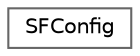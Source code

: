 digraph "Grafische Darstellung der Klassenhierarchie"
{
 // LATEX_PDF_SIZE
  bgcolor="transparent";
  edge [fontname=Helvetica,fontsize=10,labelfontname=Helvetica,labelfontsize=10];
  node [fontname=Helvetica,fontsize=10,shape=box,height=0.2,width=0.4];
  rankdir="LR";
  Node0 [id="Node000000",label="SFConfig",height=0.2,width=0.4,color="grey40", fillcolor="white", style="filled",URL="$d4/d58/struct_s_f_config.html",tooltip=" "];
}
